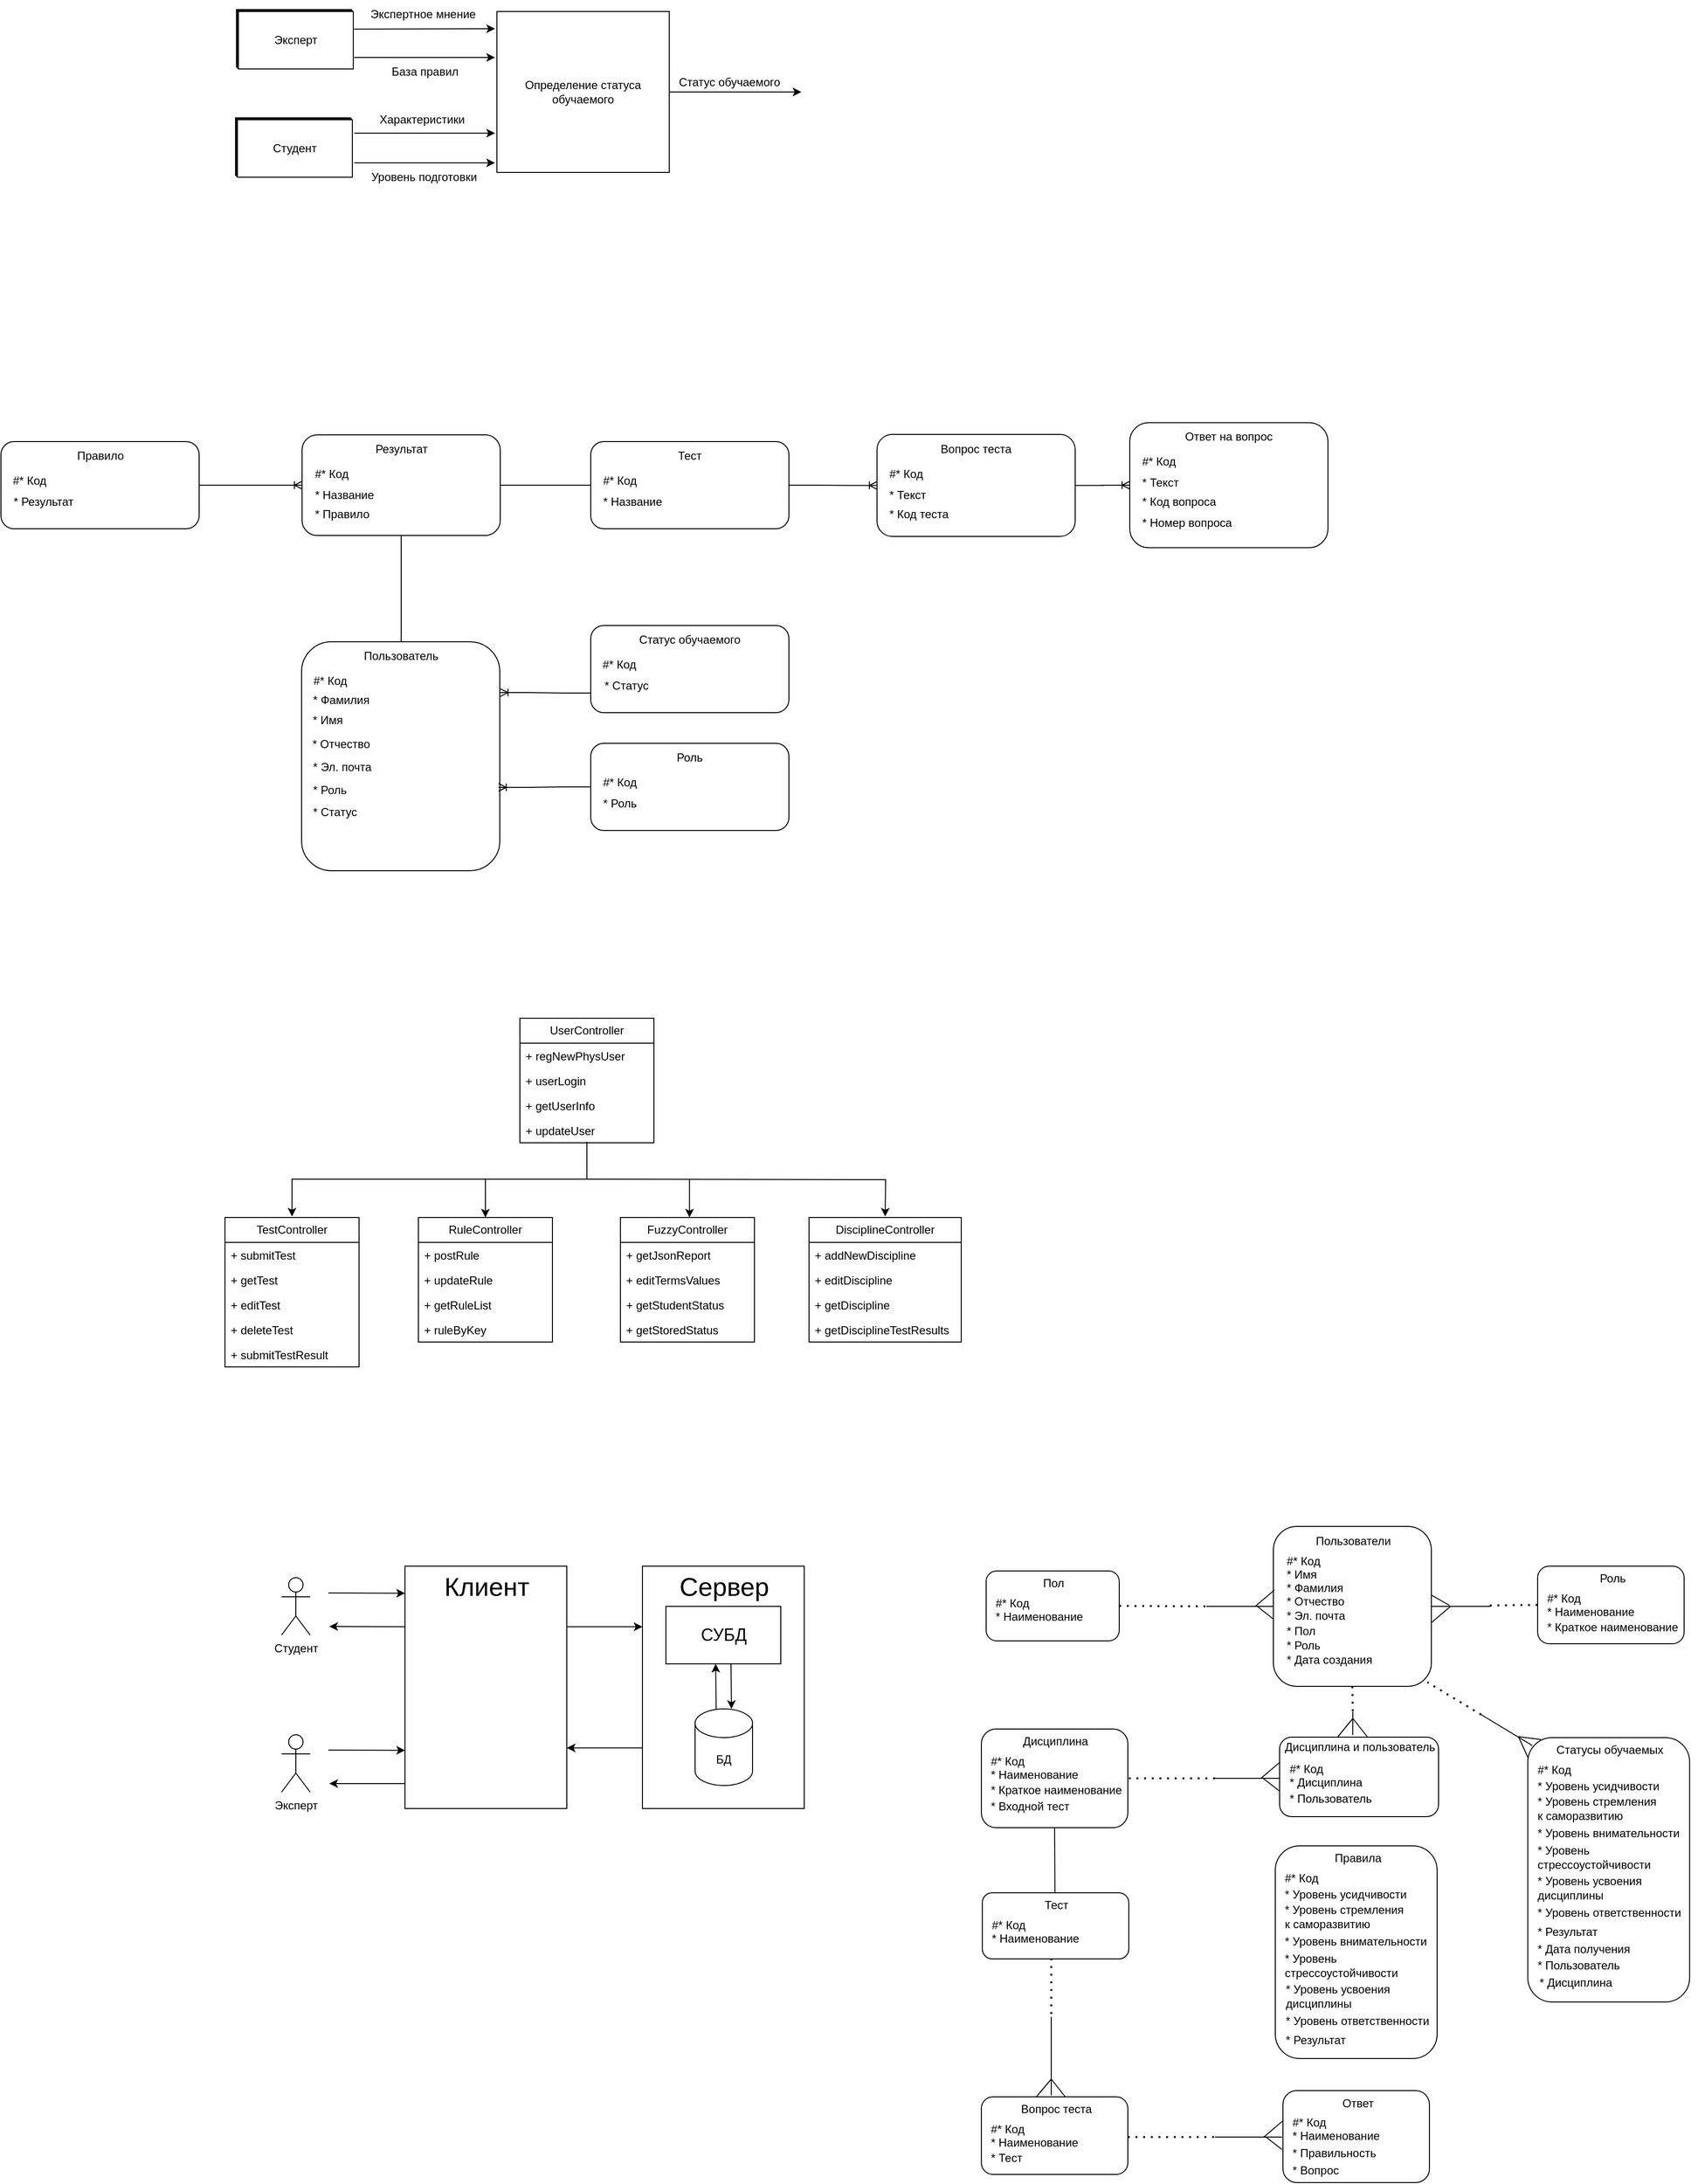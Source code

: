 <mxfile version="21.3.2" type="github">
  <diagram name="Page-1" id="r2jiotqS8Zv0sgoh7WJZ">
    <mxGraphModel dx="1830" dy="397" grid="0" gridSize="10" guides="1" tooltips="1" connect="1" arrows="1" fold="1" page="0" pageScale="1" pageWidth="827" pageHeight="1169" math="0" shadow="0">
      <root>
        <mxCell id="0" />
        <mxCell id="1" parent="0" />
        <mxCell id="Hc6-qmwHLXE1_6r6NP6y-1" value="" style="rounded=0;whiteSpace=wrap;html=1;" parent="1" vertex="1">
          <mxGeometry x="180" y="410" width="120" height="60" as="geometry" />
        </mxCell>
        <mxCell id="Hc6-qmwHLXE1_6r6NP6y-2" value="" style="rounded=0;whiteSpace=wrap;html=1;" parent="1" vertex="1">
          <mxGeometry x="181" y="411" width="120" height="60" as="geometry" />
        </mxCell>
        <mxCell id="Hc6-qmwHLXE1_6r6NP6y-3" value="Эксперт" style="rounded=0;whiteSpace=wrap;html=1;" parent="1" vertex="1">
          <mxGeometry x="182" y="412" width="120" height="60" as="geometry" />
        </mxCell>
        <mxCell id="Hc6-qmwHLXE1_6r6NP6y-4" value="" style="rounded=0;whiteSpace=wrap;html=1;" parent="1" vertex="1">
          <mxGeometry x="179" y="523" width="120" height="60" as="geometry" />
        </mxCell>
        <mxCell id="Hc6-qmwHLXE1_6r6NP6y-5" value="" style="rounded=0;whiteSpace=wrap;html=1;" parent="1" vertex="1">
          <mxGeometry x="180" y="524" width="120" height="60" as="geometry" />
        </mxCell>
        <mxCell id="Hc6-qmwHLXE1_6r6NP6y-6" value="Студент" style="rounded=0;whiteSpace=wrap;html=1;" parent="1" vertex="1">
          <mxGeometry x="181" y="525" width="120" height="60" as="geometry" />
        </mxCell>
        <mxCell id="Hc6-qmwHLXE1_6r6NP6y-7" value="Определение статуса обучаемого" style="rounded=0;whiteSpace=wrap;html=1;" parent="1" vertex="1">
          <mxGeometry x="452" y="412" width="180" height="168" as="geometry" />
        </mxCell>
        <mxCell id="Hc6-qmwHLXE1_6r6NP6y-8" value="" style="endArrow=classic;html=1;rounded=0;exitX=1.007;exitY=0.307;exitDx=0;exitDy=0;exitPerimeter=0;" parent="1" source="Hc6-qmwHLXE1_6r6NP6y-3" edge="1">
          <mxGeometry width="50" height="50" relative="1" as="geometry">
            <mxPoint x="340" y="520" as="sourcePoint" />
            <mxPoint x="450" y="430" as="targetPoint" />
          </mxGeometry>
        </mxCell>
        <mxCell id="Hc6-qmwHLXE1_6r6NP6y-9" value="Экспертное мнение" style="text;html=1;strokeColor=none;fillColor=none;align=center;verticalAlign=middle;whiteSpace=wrap;rounded=0;" parent="1" vertex="1">
          <mxGeometry x="300" y="400" width="150" height="30" as="geometry" />
        </mxCell>
        <mxCell id="Hc6-qmwHLXE1_6r6NP6y-10" value="" style="endArrow=classic;html=1;rounded=0;exitX=1.007;exitY=0.307;exitDx=0;exitDy=0;exitPerimeter=0;" parent="1" edge="1">
          <mxGeometry width="50" height="50" relative="1" as="geometry">
            <mxPoint x="303" y="460" as="sourcePoint" />
            <mxPoint x="450" y="460" as="targetPoint" />
          </mxGeometry>
        </mxCell>
        <mxCell id="Hc6-qmwHLXE1_6r6NP6y-11" value="База правил" style="text;html=1;strokeColor=none;fillColor=none;align=center;verticalAlign=middle;whiteSpace=wrap;rounded=0;" parent="1" vertex="1">
          <mxGeometry x="302" y="460" width="150" height="30" as="geometry" />
        </mxCell>
        <mxCell id="Hc6-qmwHLXE1_6r6NP6y-12" value="" style="endArrow=classic;html=1;rounded=0;exitX=1.007;exitY=0.307;exitDx=0;exitDy=0;exitPerimeter=0;" parent="1" edge="1">
          <mxGeometry width="50" height="50" relative="1" as="geometry">
            <mxPoint x="303" y="539" as="sourcePoint" />
            <mxPoint x="450" y="539" as="targetPoint" />
          </mxGeometry>
        </mxCell>
        <mxCell id="Hc6-qmwHLXE1_6r6NP6y-13" value="" style="endArrow=classic;html=1;rounded=0;exitX=1.007;exitY=0.307;exitDx=0;exitDy=0;exitPerimeter=0;" parent="1" edge="1">
          <mxGeometry width="50" height="50" relative="1" as="geometry">
            <mxPoint x="303" y="570" as="sourcePoint" />
            <mxPoint x="450" y="570" as="targetPoint" />
          </mxGeometry>
        </mxCell>
        <mxCell id="Hc6-qmwHLXE1_6r6NP6y-14" value="Характеристики" style="text;html=1;strokeColor=none;fillColor=none;align=center;verticalAlign=middle;whiteSpace=wrap;rounded=0;" parent="1" vertex="1">
          <mxGeometry x="299" y="510" width="150" height="30" as="geometry" />
        </mxCell>
        <mxCell id="Hc6-qmwHLXE1_6r6NP6y-16" value="Уровень подготовки" style="text;html=1;strokeColor=none;fillColor=none;align=center;verticalAlign=middle;whiteSpace=wrap;rounded=0;" parent="1" vertex="1">
          <mxGeometry x="301" y="570" width="150" height="30" as="geometry" />
        </mxCell>
        <mxCell id="Hc6-qmwHLXE1_6r6NP6y-17" value="" style="endArrow=classic;html=1;rounded=0;exitX=1;exitY=0.5;exitDx=0;exitDy=0;" parent="1" source="Hc6-qmwHLXE1_6r6NP6y-7" edge="1">
          <mxGeometry width="50" height="50" relative="1" as="geometry">
            <mxPoint x="590" y="510" as="sourcePoint" />
            <mxPoint x="770" y="496" as="targetPoint" />
          </mxGeometry>
        </mxCell>
        <mxCell id="Hc6-qmwHLXE1_6r6NP6y-18" value="Статус обучаемого" style="text;html=1;strokeColor=none;fillColor=none;align=center;verticalAlign=middle;whiteSpace=wrap;rounded=0;" parent="1" vertex="1">
          <mxGeometry x="620" y="471" width="150" height="30" as="geometry" />
        </mxCell>
        <mxCell id="RWuT2nsoBCj1wl-4rB-y-1" value="" style="rounded=1;whiteSpace=wrap;html=1;" parent="1" vertex="1">
          <mxGeometry x="-66" y="861" width="207" height="91" as="geometry" />
        </mxCell>
        <mxCell id="RWuT2nsoBCj1wl-4rB-y-2" value="Правило" style="text;html=1;strokeColor=none;fillColor=none;align=center;verticalAlign=middle;whiteSpace=wrap;rounded=0;" parent="1" vertex="1">
          <mxGeometry x="7.5" y="861" width="60" height="30" as="geometry" />
        </mxCell>
        <mxCell id="RWuT2nsoBCj1wl-4rB-y-3" value="#* Код" style="text;html=1;strokeColor=none;fillColor=none;align=center;verticalAlign=middle;whiteSpace=wrap;rounded=0;" parent="1" vertex="1">
          <mxGeometry x="-66" y="887" width="60" height="30" as="geometry" />
        </mxCell>
        <mxCell id="RWuT2nsoBCj1wl-4rB-y-4" value="* Результат" style="text;html=1;strokeColor=none;fillColor=none;align=center;verticalAlign=middle;whiteSpace=wrap;rounded=0;" parent="1" vertex="1">
          <mxGeometry x="-59" y="909" width="75" height="30" as="geometry" />
        </mxCell>
        <mxCell id="RWuT2nsoBCj1wl-4rB-y-8" value="" style="rounded=1;whiteSpace=wrap;html=1;" parent="1" vertex="1">
          <mxGeometry x="550" y="1053" width="207" height="91" as="geometry" />
        </mxCell>
        <mxCell id="RWuT2nsoBCj1wl-4rB-y-9" value="Статус обучаемого" style="text;html=1;strokeColor=none;fillColor=none;align=center;verticalAlign=middle;whiteSpace=wrap;rounded=0;" parent="1" vertex="1">
          <mxGeometry x="592.25" y="1053" width="122.5" height="30" as="geometry" />
        </mxCell>
        <mxCell id="RWuT2nsoBCj1wl-4rB-y-10" value="#* Код" style="text;html=1;strokeColor=none;fillColor=none;align=center;verticalAlign=middle;whiteSpace=wrap;rounded=0;" parent="1" vertex="1">
          <mxGeometry x="550" y="1079" width="60" height="30" as="geometry" />
        </mxCell>
        <mxCell id="RWuT2nsoBCj1wl-4rB-y-11" value="* Статус" style="text;html=1;strokeColor=none;fillColor=none;align=center;verticalAlign=middle;whiteSpace=wrap;rounded=0;" parent="1" vertex="1">
          <mxGeometry x="550" y="1101" width="75" height="30" as="geometry" />
        </mxCell>
        <mxCell id="RWuT2nsoBCj1wl-4rB-y-12" value="" style="rounded=1;whiteSpace=wrap;html=1;" parent="1" vertex="1">
          <mxGeometry x="248" y="1070" width="207" height="239" as="geometry" />
        </mxCell>
        <mxCell id="RWuT2nsoBCj1wl-4rB-y-13" value="Пользователь" style="text;html=1;strokeColor=none;fillColor=none;align=center;verticalAlign=middle;whiteSpace=wrap;rounded=0;" parent="1" vertex="1">
          <mxGeometry x="322" y="1070" width="60" height="30" as="geometry" />
        </mxCell>
        <mxCell id="RWuT2nsoBCj1wl-4rB-y-14" value="#* Код" style="text;html=1;strokeColor=none;fillColor=none;align=center;verticalAlign=middle;whiteSpace=wrap;rounded=0;" parent="1" vertex="1">
          <mxGeometry x="248" y="1096" width="60" height="30" as="geometry" />
        </mxCell>
        <mxCell id="RWuT2nsoBCj1wl-4rB-y-15" value="* Фамилия" style="text;html=1;strokeColor=none;fillColor=none;align=center;verticalAlign=middle;whiteSpace=wrap;rounded=0;" parent="1" vertex="1">
          <mxGeometry x="252" y="1115.5" width="75" height="30" as="geometry" />
        </mxCell>
        <mxCell id="RWuT2nsoBCj1wl-4rB-y-16" value="* Эл. почта" style="text;html=1;strokeColor=none;fillColor=none;align=left;verticalAlign=middle;whiteSpace=wrap;rounded=0;" parent="1" vertex="1">
          <mxGeometry x="258" y="1186" width="75" height="30" as="geometry" />
        </mxCell>
        <mxCell id="RWuT2nsoBCj1wl-4rB-y-17" value="" style="rounded=1;whiteSpace=wrap;html=1;" parent="1" vertex="1">
          <mxGeometry x="550" y="1176" width="207" height="91" as="geometry" />
        </mxCell>
        <mxCell id="RWuT2nsoBCj1wl-4rB-y-18" value="Роль" style="text;html=1;strokeColor=none;fillColor=none;align=center;verticalAlign=middle;whiteSpace=wrap;rounded=0;" parent="1" vertex="1">
          <mxGeometry x="592.25" y="1176" width="122.5" height="30" as="geometry" />
        </mxCell>
        <mxCell id="RWuT2nsoBCj1wl-4rB-y-19" value="#* Код" style="text;html=1;strokeColor=none;fillColor=none;align=left;verticalAlign=middle;whiteSpace=wrap;rounded=0;" parent="1" vertex="1">
          <mxGeometry x="561" y="1202" width="60" height="30" as="geometry" />
        </mxCell>
        <mxCell id="RWuT2nsoBCj1wl-4rB-y-20" value="* Роль" style="text;html=1;strokeColor=none;fillColor=none;align=left;verticalAlign=middle;whiteSpace=wrap;rounded=0;" parent="1" vertex="1">
          <mxGeometry x="561" y="1224" width="75" height="30" as="geometry" />
        </mxCell>
        <mxCell id="RWuT2nsoBCj1wl-4rB-y-21" value="* Роль" style="text;html=1;strokeColor=none;fillColor=none;align=left;verticalAlign=middle;whiteSpace=wrap;rounded=0;" parent="1" vertex="1">
          <mxGeometry x="258" y="1210" width="75" height="30" as="geometry" />
        </mxCell>
        <mxCell id="RWuT2nsoBCj1wl-4rB-y-22" value="* Статус" style="text;html=1;strokeColor=none;fillColor=none;align=left;verticalAlign=middle;whiteSpace=wrap;rounded=0;" parent="1" vertex="1">
          <mxGeometry x="258" y="1233" width="75" height="30" as="geometry" />
        </mxCell>
        <mxCell id="RWuT2nsoBCj1wl-4rB-y-24" value="" style="rounded=1;whiteSpace=wrap;html=1;" parent="1" vertex="1">
          <mxGeometry x="550" y="861" width="207" height="91" as="geometry" />
        </mxCell>
        <mxCell id="RWuT2nsoBCj1wl-4rB-y-25" value="Тест" style="text;html=1;strokeColor=none;fillColor=none;align=center;verticalAlign=middle;whiteSpace=wrap;rounded=0;" parent="1" vertex="1">
          <mxGeometry x="592.25" y="861" width="122.5" height="30" as="geometry" />
        </mxCell>
        <mxCell id="RWuT2nsoBCj1wl-4rB-y-26" value="#* Код" style="text;html=1;strokeColor=none;fillColor=none;align=left;verticalAlign=middle;whiteSpace=wrap;rounded=0;" parent="1" vertex="1">
          <mxGeometry x="561" y="887" width="60" height="30" as="geometry" />
        </mxCell>
        <mxCell id="RWuT2nsoBCj1wl-4rB-y-27" value="* Название" style="text;html=1;strokeColor=none;fillColor=none;align=left;verticalAlign=middle;whiteSpace=wrap;rounded=0;" parent="1" vertex="1">
          <mxGeometry x="561" y="909" width="75" height="30" as="geometry" />
        </mxCell>
        <mxCell id="RWuT2nsoBCj1wl-4rB-y-28" value="" style="rounded=1;whiteSpace=wrap;html=1;" parent="1" vertex="1">
          <mxGeometry x="248.5" y="854" width="207" height="105" as="geometry" />
        </mxCell>
        <mxCell id="RWuT2nsoBCj1wl-4rB-y-29" value="Результат" style="text;html=1;strokeColor=none;fillColor=none;align=center;verticalAlign=middle;whiteSpace=wrap;rounded=0;" parent="1" vertex="1">
          <mxGeometry x="290.75" y="854" width="122.5" height="30" as="geometry" />
        </mxCell>
        <mxCell id="RWuT2nsoBCj1wl-4rB-y-30" value="#* Код" style="text;html=1;strokeColor=none;fillColor=none;align=left;verticalAlign=middle;whiteSpace=wrap;rounded=0;" parent="1" vertex="1">
          <mxGeometry x="259.5" y="880" width="60" height="30" as="geometry" />
        </mxCell>
        <mxCell id="RWuT2nsoBCj1wl-4rB-y-31" value="* Название" style="text;html=1;strokeColor=none;fillColor=none;align=left;verticalAlign=middle;whiteSpace=wrap;rounded=0;" parent="1" vertex="1">
          <mxGeometry x="259.5" y="902" width="75" height="30" as="geometry" />
        </mxCell>
        <mxCell id="RWuT2nsoBCj1wl-4rB-y-32" value="* Правило" style="text;html=1;strokeColor=none;fillColor=none;align=left;verticalAlign=middle;whiteSpace=wrap;rounded=0;" parent="1" vertex="1">
          <mxGeometry x="259.5" y="922" width="75" height="30" as="geometry" />
        </mxCell>
        <mxCell id="RWuT2nsoBCj1wl-4rB-y-37" value="" style="rounded=1;whiteSpace=wrap;html=1;" parent="1" vertex="1">
          <mxGeometry x="849" y="853.5" width="207" height="106.5" as="geometry" />
        </mxCell>
        <mxCell id="RWuT2nsoBCj1wl-4rB-y-38" value="Вопрос теста" style="text;html=1;strokeColor=none;fillColor=none;align=center;verticalAlign=middle;whiteSpace=wrap;rounded=0;" parent="1" vertex="1">
          <mxGeometry x="891.25" y="853.5" width="122.5" height="30" as="geometry" />
        </mxCell>
        <mxCell id="RWuT2nsoBCj1wl-4rB-y-39" value="#* Код" style="text;html=1;strokeColor=none;fillColor=none;align=left;verticalAlign=middle;whiteSpace=wrap;rounded=0;" parent="1" vertex="1">
          <mxGeometry x="860" y="879.5" width="60" height="30" as="geometry" />
        </mxCell>
        <mxCell id="RWuT2nsoBCj1wl-4rB-y-40" value="* Текст" style="text;html=1;strokeColor=none;fillColor=none;align=left;verticalAlign=middle;whiteSpace=wrap;rounded=0;" parent="1" vertex="1">
          <mxGeometry x="860" y="901.5" width="75" height="30" as="geometry" />
        </mxCell>
        <mxCell id="RWuT2nsoBCj1wl-4rB-y-42" value="* Код теста" style="text;html=1;strokeColor=none;fillColor=none;align=left;verticalAlign=middle;whiteSpace=wrap;rounded=0;" parent="1" vertex="1">
          <mxGeometry x="860" y="921.5" width="127" height="30" as="geometry" />
        </mxCell>
        <mxCell id="RWuT2nsoBCj1wl-4rB-y-44" value="" style="rounded=1;whiteSpace=wrap;html=1;" parent="1" vertex="1">
          <mxGeometry x="1113" y="841.25" width="207" height="130.5" as="geometry" />
        </mxCell>
        <mxCell id="RWuT2nsoBCj1wl-4rB-y-45" value="Ответ на вопрос" style="text;html=1;strokeColor=none;fillColor=none;align=center;verticalAlign=middle;whiteSpace=wrap;rounded=0;" parent="1" vertex="1">
          <mxGeometry x="1155.25" y="841.25" width="122.5" height="30" as="geometry" />
        </mxCell>
        <mxCell id="RWuT2nsoBCj1wl-4rB-y-46" value="#* Код" style="text;html=1;strokeColor=none;fillColor=none;align=left;verticalAlign=middle;whiteSpace=wrap;rounded=0;" parent="1" vertex="1">
          <mxGeometry x="1124" y="867.25" width="60" height="30" as="geometry" />
        </mxCell>
        <mxCell id="RWuT2nsoBCj1wl-4rB-y-47" value="* Текст" style="text;html=1;strokeColor=none;fillColor=none;align=left;verticalAlign=middle;whiteSpace=wrap;rounded=0;" parent="1" vertex="1">
          <mxGeometry x="1124" y="889.25" width="75" height="30" as="geometry" />
        </mxCell>
        <mxCell id="RWuT2nsoBCj1wl-4rB-y-48" value="* Код вопроса" style="text;html=1;strokeColor=none;fillColor=none;align=left;verticalAlign=middle;whiteSpace=wrap;rounded=0;" parent="1" vertex="1">
          <mxGeometry x="1124" y="909.25" width="127" height="30" as="geometry" />
        </mxCell>
        <mxCell id="RWuT2nsoBCj1wl-4rB-y-49" value="* Номер вопроса" style="text;html=1;strokeColor=none;fillColor=none;align=left;verticalAlign=middle;whiteSpace=wrap;rounded=0;" parent="1" vertex="1">
          <mxGeometry x="1124" y="930.75" width="127" height="30" as="geometry" />
        </mxCell>
        <mxCell id="Kspr5tvsop0E_Swm152h-1" value="" style="edgeStyle=entityRelationEdgeStyle;fontSize=12;html=1;endArrow=ERoneToMany;rounded=0;entryX=0;entryY=0.5;entryDx=0;entryDy=0;exitX=1;exitY=0.5;exitDx=0;exitDy=0;" parent="1" source="RWuT2nsoBCj1wl-4rB-y-1" target="RWuT2nsoBCj1wl-4rB-y-28" edge="1">
          <mxGeometry width="100" height="100" relative="1" as="geometry">
            <mxPoint x="-220" y="1396" as="sourcePoint" />
            <mxPoint x="74" y="1126" as="targetPoint" />
          </mxGeometry>
        </mxCell>
        <mxCell id="Kspr5tvsop0E_Swm152h-2" value="" style="endArrow=none;html=1;rounded=0;exitX=0.5;exitY=1;exitDx=0;exitDy=0;entryX=0.5;entryY=0;entryDx=0;entryDy=0;" parent="1" source="RWuT2nsoBCj1wl-4rB-y-28" target="RWuT2nsoBCj1wl-4rB-y-13" edge="1">
          <mxGeometry relative="1" as="geometry">
            <mxPoint x="157" y="1135" as="sourcePoint" />
            <mxPoint x="317" y="1135" as="targetPoint" />
          </mxGeometry>
        </mxCell>
        <mxCell id="Kspr5tvsop0E_Swm152h-3" value="* Имя" style="text;html=1;strokeColor=none;fillColor=none;align=center;verticalAlign=middle;whiteSpace=wrap;rounded=0;" parent="1" vertex="1">
          <mxGeometry x="238" y="1137" width="75" height="30" as="geometry" />
        </mxCell>
        <mxCell id="Kspr5tvsop0E_Swm152h-4" value="* Отчество" style="text;html=1;strokeColor=none;fillColor=none;align=center;verticalAlign=middle;whiteSpace=wrap;rounded=0;" parent="1" vertex="1">
          <mxGeometry x="252" y="1162" width="75" height="30" as="geometry" />
        </mxCell>
        <mxCell id="Kspr5tvsop0E_Swm152h-5" value="" style="endArrow=none;html=1;rounded=0;exitX=0;exitY=0.5;exitDx=0;exitDy=0;entryX=1;entryY=0.5;entryDx=0;entryDy=0;" parent="1" source="RWuT2nsoBCj1wl-4rB-y-24" target="RWuT2nsoBCj1wl-4rB-y-28" edge="1">
          <mxGeometry relative="1" as="geometry">
            <mxPoint x="362" y="969" as="sourcePoint" />
            <mxPoint x="362" y="1080" as="targetPoint" />
          </mxGeometry>
        </mxCell>
        <mxCell id="Kspr5tvsop0E_Swm152h-6" value="" style="edgeStyle=entityRelationEdgeStyle;fontSize=12;html=1;endArrow=ERoneToMany;rounded=0;exitX=0;exitY=0.5;exitDx=0;exitDy=0;entryX=0.994;entryY=0.636;entryDx=0;entryDy=0;entryPerimeter=0;" parent="1" source="RWuT2nsoBCj1wl-4rB-y-17" target="RWuT2nsoBCj1wl-4rB-y-12" edge="1">
          <mxGeometry width="100" height="100" relative="1" as="geometry">
            <mxPoint x="445" y="1338" as="sourcePoint" />
            <mxPoint x="553" y="1338" as="targetPoint" />
          </mxGeometry>
        </mxCell>
        <mxCell id="Kspr5tvsop0E_Swm152h-7" value="" style="edgeStyle=entityRelationEdgeStyle;fontSize=12;html=1;endArrow=ERoneToMany;rounded=0;exitX=0;exitY=0.75;exitDx=0;exitDy=0;entryX=1.003;entryY=0.222;entryDx=0;entryDy=0;entryPerimeter=0;" parent="1" source="RWuT2nsoBCj1wl-4rB-y-11" target="RWuT2nsoBCj1wl-4rB-y-12" edge="1">
          <mxGeometry width="100" height="100" relative="1" as="geometry">
            <mxPoint x="625" y="1162" as="sourcePoint" />
            <mxPoint x="529" y="1162" as="targetPoint" />
          </mxGeometry>
        </mxCell>
        <mxCell id="Kspr5tvsop0E_Swm152h-8" value="" style="edgeStyle=entityRelationEdgeStyle;fontSize=12;html=1;endArrow=ERoneToMany;rounded=0;exitX=1;exitY=0.5;exitDx=0;exitDy=0;entryX=0;entryY=0.5;entryDx=0;entryDy=0;" parent="1" source="RWuT2nsoBCj1wl-4rB-y-24" target="RWuT2nsoBCj1wl-4rB-y-37" edge="1">
          <mxGeometry width="100" height="100" relative="1" as="geometry">
            <mxPoint x="560" y="1134" as="sourcePoint" />
            <mxPoint x="466" y="1133" as="targetPoint" />
          </mxGeometry>
        </mxCell>
        <mxCell id="Kspr5tvsop0E_Swm152h-9" value="" style="edgeStyle=entityRelationEdgeStyle;fontSize=12;html=1;endArrow=ERoneToMany;rounded=0;exitX=1;exitY=0.5;exitDx=0;exitDy=0;entryX=0;entryY=0.5;entryDx=0;entryDy=0;" parent="1" source="RWuT2nsoBCj1wl-4rB-y-37" target="RWuT2nsoBCj1wl-4rB-y-44" edge="1">
          <mxGeometry width="100" height="100" relative="1" as="geometry">
            <mxPoint x="1049" y="1084.21" as="sourcePoint" />
            <mxPoint x="1109" y="1083" as="targetPoint" />
          </mxGeometry>
        </mxCell>
        <mxCell id="7J0znBphMK5on-PZq-qu-32" value="" style="edgeStyle=orthogonalEdgeStyle;rounded=0;orthogonalLoop=1;jettySize=auto;html=1;entryX=0.5;entryY=0;entryDx=0;entryDy=0;" parent="1" edge="1">
          <mxGeometry relative="1" as="geometry">
            <mxPoint x="546" y="1592" as="sourcePoint" />
            <mxPoint x="238" y="1670" as="targetPoint" />
            <Array as="points">
              <mxPoint x="546" y="1631" />
              <mxPoint x="238" y="1631" />
            </Array>
          </mxGeometry>
        </mxCell>
        <mxCell id="7J0znBphMK5on-PZq-qu-33" value="" style="edgeStyle=orthogonalEdgeStyle;rounded=0;orthogonalLoop=1;jettySize=auto;html=1;entryX=0.5;entryY=0;entryDx=0;entryDy=0;" parent="1" edge="1">
          <mxGeometry relative="1" as="geometry">
            <mxPoint x="546" y="1631" as="sourcePoint" />
            <mxPoint x="857.5" y="1670" as="targetPoint" />
          </mxGeometry>
        </mxCell>
        <mxCell id="7J0znBphMK5on-PZq-qu-1" value="UserController" style="swimlane;fontStyle=0;childLayout=stackLayout;horizontal=1;startSize=26;fillColor=none;horizontalStack=0;resizeParent=1;resizeParentMax=0;resizeLast=0;collapsible=1;marginBottom=0;whiteSpace=wrap;html=1;" parent="1" vertex="1">
          <mxGeometry x="476" y="1463" width="140" height="130" as="geometry" />
        </mxCell>
        <mxCell id="7J0znBphMK5on-PZq-qu-2" value="+ regNewPhysUser" style="text;strokeColor=none;fillColor=none;align=left;verticalAlign=top;spacingLeft=4;spacingRight=4;overflow=hidden;rotatable=0;points=[[0,0.5],[1,0.5]];portConstraint=eastwest;whiteSpace=wrap;html=1;" parent="7J0znBphMK5on-PZq-qu-1" vertex="1">
          <mxGeometry y="26" width="140" height="26" as="geometry" />
        </mxCell>
        <mxCell id="7J0znBphMK5on-PZq-qu-3" value="+ userLogin" style="text;strokeColor=none;fillColor=none;align=left;verticalAlign=top;spacingLeft=4;spacingRight=4;overflow=hidden;rotatable=0;points=[[0,0.5],[1,0.5]];portConstraint=eastwest;whiteSpace=wrap;html=1;" parent="7J0znBphMK5on-PZq-qu-1" vertex="1">
          <mxGeometry y="52" width="140" height="26" as="geometry" />
        </mxCell>
        <mxCell id="7J0znBphMK5on-PZq-qu-4" value="+ getUserInfo" style="text;strokeColor=none;fillColor=none;align=left;verticalAlign=top;spacingLeft=4;spacingRight=4;overflow=hidden;rotatable=0;points=[[0,0.5],[1,0.5]];portConstraint=eastwest;whiteSpace=wrap;html=1;" parent="7J0znBphMK5on-PZq-qu-1" vertex="1">
          <mxGeometry y="78" width="140" height="26" as="geometry" />
        </mxCell>
        <mxCell id="7J0znBphMK5on-PZq-qu-9" value="+ updateUser" style="text;strokeColor=none;fillColor=none;align=left;verticalAlign=top;spacingLeft=4;spacingRight=4;overflow=hidden;rotatable=0;points=[[0,0.5],[1,0.5]];portConstraint=eastwest;whiteSpace=wrap;html=1;" parent="7J0znBphMK5on-PZq-qu-1" vertex="1">
          <mxGeometry y="104" width="140" height="26" as="geometry" />
        </mxCell>
        <mxCell id="7J0znBphMK5on-PZq-qu-10" value="TestController" style="swimlane;fontStyle=0;childLayout=stackLayout;horizontal=1;startSize=26;fillColor=none;horizontalStack=0;resizeParent=1;resizeParentMax=0;resizeLast=0;collapsible=1;marginBottom=0;whiteSpace=wrap;html=1;" parent="1" vertex="1">
          <mxGeometry x="168" y="1671" width="140" height="156" as="geometry" />
        </mxCell>
        <mxCell id="7J0znBphMK5on-PZq-qu-11" value="+ submitTest" style="text;strokeColor=none;fillColor=none;align=left;verticalAlign=top;spacingLeft=4;spacingRight=4;overflow=hidden;rotatable=0;points=[[0,0.5],[1,0.5]];portConstraint=eastwest;whiteSpace=wrap;html=1;" parent="7J0znBphMK5on-PZq-qu-10" vertex="1">
          <mxGeometry y="26" width="140" height="26" as="geometry" />
        </mxCell>
        <mxCell id="7J0znBphMK5on-PZq-qu-12" value="+ getTest" style="text;strokeColor=none;fillColor=none;align=left;verticalAlign=top;spacingLeft=4;spacingRight=4;overflow=hidden;rotatable=0;points=[[0,0.5],[1,0.5]];portConstraint=eastwest;whiteSpace=wrap;html=1;" parent="7J0znBphMK5on-PZq-qu-10" vertex="1">
          <mxGeometry y="52" width="140" height="26" as="geometry" />
        </mxCell>
        <mxCell id="7J0znBphMK5on-PZq-qu-13" value="+ editTest" style="text;strokeColor=none;fillColor=none;align=left;verticalAlign=top;spacingLeft=4;spacingRight=4;overflow=hidden;rotatable=0;points=[[0,0.5],[1,0.5]];portConstraint=eastwest;whiteSpace=wrap;html=1;" parent="7J0znBphMK5on-PZq-qu-10" vertex="1">
          <mxGeometry y="78" width="140" height="26" as="geometry" />
        </mxCell>
        <mxCell id="7J0znBphMK5on-PZq-qu-14" value="+ deleteTest" style="text;strokeColor=none;fillColor=none;align=left;verticalAlign=top;spacingLeft=4;spacingRight=4;overflow=hidden;rotatable=0;points=[[0,0.5],[1,0.5]];portConstraint=eastwest;whiteSpace=wrap;html=1;" parent="7J0znBphMK5on-PZq-qu-10" vertex="1">
          <mxGeometry y="104" width="140" height="26" as="geometry" />
        </mxCell>
        <mxCell id="7J0znBphMK5on-PZq-qu-15" value="+ submitTestResult" style="text;strokeColor=none;fillColor=none;align=left;verticalAlign=top;spacingLeft=4;spacingRight=4;overflow=hidden;rotatable=0;points=[[0,0.5],[1,0.5]];portConstraint=eastwest;whiteSpace=wrap;html=1;" parent="7J0znBphMK5on-PZq-qu-10" vertex="1">
          <mxGeometry y="130" width="140" height="26" as="geometry" />
        </mxCell>
        <mxCell id="7J0znBphMK5on-PZq-qu-16" value="RuleController" style="swimlane;fontStyle=0;childLayout=stackLayout;horizontal=1;startSize=26;fillColor=none;horizontalStack=0;resizeParent=1;resizeParentMax=0;resizeLast=0;collapsible=1;marginBottom=0;whiteSpace=wrap;html=1;" parent="1" vertex="1">
          <mxGeometry x="370" y="1671" width="140" height="130" as="geometry" />
        </mxCell>
        <mxCell id="7J0znBphMK5on-PZq-qu-17" value="+ postRule" style="text;strokeColor=none;fillColor=none;align=left;verticalAlign=top;spacingLeft=4;spacingRight=4;overflow=hidden;rotatable=0;points=[[0,0.5],[1,0.5]];portConstraint=eastwest;whiteSpace=wrap;html=1;" parent="7J0znBphMK5on-PZq-qu-16" vertex="1">
          <mxGeometry y="26" width="140" height="26" as="geometry" />
        </mxCell>
        <mxCell id="7J0znBphMK5on-PZq-qu-18" value="+ updateRule" style="text;strokeColor=none;fillColor=none;align=left;verticalAlign=top;spacingLeft=4;spacingRight=4;overflow=hidden;rotatable=0;points=[[0,0.5],[1,0.5]];portConstraint=eastwest;whiteSpace=wrap;html=1;" parent="7J0znBphMK5on-PZq-qu-16" vertex="1">
          <mxGeometry y="52" width="140" height="26" as="geometry" />
        </mxCell>
        <mxCell id="7J0znBphMK5on-PZq-qu-19" value="+ getRuleList" style="text;strokeColor=none;fillColor=none;align=left;verticalAlign=top;spacingLeft=4;spacingRight=4;overflow=hidden;rotatable=0;points=[[0,0.5],[1,0.5]];portConstraint=eastwest;whiteSpace=wrap;html=1;" parent="7J0znBphMK5on-PZq-qu-16" vertex="1">
          <mxGeometry y="78" width="140" height="26" as="geometry" />
        </mxCell>
        <mxCell id="7J0znBphMK5on-PZq-qu-20" value="+ ruleByKey" style="text;strokeColor=none;fillColor=none;align=left;verticalAlign=top;spacingLeft=4;spacingRight=4;overflow=hidden;rotatable=0;points=[[0,0.5],[1,0.5]];portConstraint=eastwest;whiteSpace=wrap;html=1;" parent="7J0znBphMK5on-PZq-qu-16" vertex="1">
          <mxGeometry y="104" width="140" height="26" as="geometry" />
        </mxCell>
        <mxCell id="7J0znBphMK5on-PZq-qu-21" value="FuzzyController" style="swimlane;fontStyle=0;childLayout=stackLayout;horizontal=1;startSize=26;fillColor=none;horizontalStack=0;resizeParent=1;resizeParentMax=0;resizeLast=0;collapsible=1;marginBottom=0;whiteSpace=wrap;html=1;" parent="1" vertex="1">
          <mxGeometry x="581" y="1671" width="140" height="130" as="geometry" />
        </mxCell>
        <mxCell id="7J0znBphMK5on-PZq-qu-22" value="+ getJsonReport" style="text;strokeColor=none;fillColor=none;align=left;verticalAlign=top;spacingLeft=4;spacingRight=4;overflow=hidden;rotatable=0;points=[[0,0.5],[1,0.5]];portConstraint=eastwest;whiteSpace=wrap;html=1;" parent="7J0znBphMK5on-PZq-qu-21" vertex="1">
          <mxGeometry y="26" width="140" height="26" as="geometry" />
        </mxCell>
        <mxCell id="7J0znBphMK5on-PZq-qu-23" value="+ editTermsValues" style="text;strokeColor=none;fillColor=none;align=left;verticalAlign=top;spacingLeft=4;spacingRight=4;overflow=hidden;rotatable=0;points=[[0,0.5],[1,0.5]];portConstraint=eastwest;whiteSpace=wrap;html=1;" parent="7J0znBphMK5on-PZq-qu-21" vertex="1">
          <mxGeometry y="52" width="140" height="26" as="geometry" />
        </mxCell>
        <mxCell id="7J0znBphMK5on-PZq-qu-24" value="+ getStudentStatus" style="text;strokeColor=none;fillColor=none;align=left;verticalAlign=top;spacingLeft=4;spacingRight=4;overflow=hidden;rotatable=0;points=[[0,0.5],[1,0.5]];portConstraint=eastwest;whiteSpace=wrap;html=1;" parent="7J0znBphMK5on-PZq-qu-21" vertex="1">
          <mxGeometry y="78" width="140" height="26" as="geometry" />
        </mxCell>
        <mxCell id="7J0znBphMK5on-PZq-qu-25" value="+ getStoredStatus" style="text;strokeColor=none;fillColor=none;align=left;verticalAlign=top;spacingLeft=4;spacingRight=4;overflow=hidden;rotatable=0;points=[[0,0.5],[1,0.5]];portConstraint=eastwest;whiteSpace=wrap;html=1;" parent="7J0znBphMK5on-PZq-qu-21" vertex="1">
          <mxGeometry y="104" width="140" height="26" as="geometry" />
        </mxCell>
        <mxCell id="7J0znBphMK5on-PZq-qu-26" value="DisciplineController" style="swimlane;fontStyle=0;childLayout=stackLayout;horizontal=1;startSize=26;fillColor=none;horizontalStack=0;resizeParent=1;resizeParentMax=0;resizeLast=0;collapsible=1;marginBottom=0;whiteSpace=wrap;html=1;" parent="1" vertex="1">
          <mxGeometry x="778" y="1671" width="159" height="130" as="geometry" />
        </mxCell>
        <mxCell id="7J0znBphMK5on-PZq-qu-27" value="+ addNewDiscipline" style="text;strokeColor=none;fillColor=none;align=left;verticalAlign=top;spacingLeft=4;spacingRight=4;overflow=hidden;rotatable=0;points=[[0,0.5],[1,0.5]];portConstraint=eastwest;whiteSpace=wrap;html=1;" parent="7J0znBphMK5on-PZq-qu-26" vertex="1">
          <mxGeometry y="26" width="159" height="26" as="geometry" />
        </mxCell>
        <mxCell id="7J0znBphMK5on-PZq-qu-28" value="+ editDiscipline" style="text;strokeColor=none;fillColor=none;align=left;verticalAlign=top;spacingLeft=4;spacingRight=4;overflow=hidden;rotatable=0;points=[[0,0.5],[1,0.5]];portConstraint=eastwest;whiteSpace=wrap;html=1;" parent="7J0znBphMK5on-PZq-qu-26" vertex="1">
          <mxGeometry y="52" width="159" height="26" as="geometry" />
        </mxCell>
        <mxCell id="7J0znBphMK5on-PZq-qu-29" value="+ getDiscipline" style="text;strokeColor=none;fillColor=none;align=left;verticalAlign=top;spacingLeft=4;spacingRight=4;overflow=hidden;rotatable=0;points=[[0,0.5],[1,0.5]];portConstraint=eastwest;whiteSpace=wrap;html=1;" parent="7J0znBphMK5on-PZq-qu-26" vertex="1">
          <mxGeometry y="78" width="159" height="26" as="geometry" />
        </mxCell>
        <mxCell id="7J0znBphMK5on-PZq-qu-30" value="+ getDisciplineTestResults" style="text;strokeColor=none;fillColor=none;align=left;verticalAlign=top;spacingLeft=4;spacingRight=4;overflow=hidden;rotatable=0;points=[[0,0.5],[1,0.5]];portConstraint=eastwest;whiteSpace=wrap;html=1;" parent="7J0znBphMK5on-PZq-qu-26" vertex="1">
          <mxGeometry y="104" width="159" height="26" as="geometry" />
        </mxCell>
        <mxCell id="7J0znBphMK5on-PZq-qu-34" value="" style="endArrow=classic;html=1;rounded=0;entryX=0.5;entryY=0;entryDx=0;entryDy=0;" parent="1" target="7J0znBphMK5on-PZq-qu-16" edge="1">
          <mxGeometry width="50" height="50" relative="1" as="geometry">
            <mxPoint x="440" y="1631" as="sourcePoint" />
            <mxPoint x="505" y="1847" as="targetPoint" />
          </mxGeometry>
        </mxCell>
        <mxCell id="7J0znBphMK5on-PZq-qu-35" value="" style="endArrow=classic;html=1;rounded=0;entryX=0.5;entryY=0;entryDx=0;entryDy=0;" parent="1" edge="1">
          <mxGeometry width="50" height="50" relative="1" as="geometry">
            <mxPoint x="653.16" y="1631" as="sourcePoint" />
            <mxPoint x="653.16" y="1671" as="targetPoint" />
          </mxGeometry>
        </mxCell>
        <mxCell id="7J0znBphMK5on-PZq-qu-37" value="" style="rounded=0;whiteSpace=wrap;html=1;" parent="1" vertex="1">
          <mxGeometry x="356" y="2035" width="169" height="253" as="geometry" />
        </mxCell>
        <mxCell id="7J0znBphMK5on-PZq-qu-38" value="&lt;font style=&quot;font-size: 27px;&quot;&gt;Клиент&lt;/font&gt;" style="text;html=1;align=center;verticalAlign=middle;resizable=0;points=[];autosize=1;strokeColor=none;fillColor=none;" parent="1" vertex="1">
          <mxGeometry x="387" y="2035" width="107" height="44" as="geometry" />
        </mxCell>
        <mxCell id="7J0znBphMK5on-PZq-qu-39" value="" style="rounded=0;whiteSpace=wrap;html=1;" parent="1" vertex="1">
          <mxGeometry x="604" y="2035" width="169" height="253" as="geometry" />
        </mxCell>
        <mxCell id="7J0znBphMK5on-PZq-qu-41" value="" style="endArrow=classic;html=1;rounded=0;exitX=1;exitY=0.25;exitDx=0;exitDy=0;entryX=0;entryY=0.25;entryDx=0;entryDy=0;" parent="1" source="7J0znBphMK5on-PZq-qu-37" target="7J0znBphMK5on-PZq-qu-39" edge="1">
          <mxGeometry width="50" height="50" relative="1" as="geometry">
            <mxPoint x="586" y="2402" as="sourcePoint" />
            <mxPoint x="636" y="2352" as="targetPoint" />
          </mxGeometry>
        </mxCell>
        <mxCell id="7J0znBphMK5on-PZq-qu-42" value="" style="endArrow=classic;html=1;rounded=0;entryX=1;entryY=0.75;entryDx=0;entryDy=0;exitX=0;exitY=0.75;exitDx=0;exitDy=0;" parent="1" source="7J0znBphMK5on-PZq-qu-39" target="7J0znBphMK5on-PZq-qu-37" edge="1">
          <mxGeometry width="50" height="50" relative="1" as="geometry">
            <mxPoint x="521" y="2432" as="sourcePoint" />
            <mxPoint x="571" y="2382" as="targetPoint" />
          </mxGeometry>
        </mxCell>
        <mxCell id="7J0znBphMK5on-PZq-qu-43" value="&lt;font style=&quot;font-size: 18px;&quot;&gt;СУБД&lt;/font&gt;" style="rounded=0;whiteSpace=wrap;html=1;" parent="1" vertex="1">
          <mxGeometry x="628.5" y="2077" width="120" height="60" as="geometry" />
        </mxCell>
        <mxCell id="7J0znBphMK5on-PZq-qu-44" value="БД" style="shape=cylinder3;whiteSpace=wrap;html=1;boundedLbl=1;backgroundOutline=1;size=15;" parent="1" vertex="1">
          <mxGeometry x="659" y="2184" width="60" height="80" as="geometry" />
        </mxCell>
        <mxCell id="7J0znBphMK5on-PZq-qu-45" value="" style="endArrow=classic;html=1;rounded=0;exitX=0.5;exitY=1;exitDx=0;exitDy=0;entryX=0.5;entryY=0;entryDx=0;entryDy=0;entryPerimeter=0;" parent="1" edge="1">
          <mxGeometry width="50" height="50" relative="1" as="geometry">
            <mxPoint x="696.5" y="2137" as="sourcePoint" />
            <mxPoint x="697" y="2184" as="targetPoint" />
          </mxGeometry>
        </mxCell>
        <mxCell id="7J0znBphMK5on-PZq-qu-46" value="" style="endArrow=classic;html=1;rounded=0;exitX=0.5;exitY=0;exitDx=0;exitDy=0;exitPerimeter=0;entryX=0.5;entryY=1;entryDx=0;entryDy=0;" parent="1" edge="1">
          <mxGeometry width="50" height="50" relative="1" as="geometry">
            <mxPoint x="681" y="2184" as="sourcePoint" />
            <mxPoint x="680.5" y="2137" as="targetPoint" />
          </mxGeometry>
        </mxCell>
        <mxCell id="7J0znBphMK5on-PZq-qu-47" value="&lt;font style=&quot;font-size: 27px;&quot;&gt;Сервер&lt;/font&gt;" style="text;html=1;align=center;verticalAlign=middle;resizable=0;points=[];autosize=1;strokeColor=none;fillColor=none;" parent="1" vertex="1">
          <mxGeometry x="633" y="2035" width="112" height="44" as="geometry" />
        </mxCell>
        <mxCell id="7J0znBphMK5on-PZq-qu-48" value="Студент" style="shape=umlActor;verticalLabelPosition=bottom;verticalAlign=top;html=1;outlineConnect=0;" parent="1" vertex="1">
          <mxGeometry x="227" y="2047" width="30" height="60" as="geometry" />
        </mxCell>
        <mxCell id="7J0znBphMK5on-PZq-qu-52" value="" style="endArrow=classic;html=1;rounded=0;entryX=0;entryY=0.25;entryDx=0;entryDy=0;" parent="1" edge="1">
          <mxGeometry width="50" height="50" relative="1" as="geometry">
            <mxPoint x="276" y="2063" as="sourcePoint" />
            <mxPoint x="356" y="2063.25" as="targetPoint" />
          </mxGeometry>
        </mxCell>
        <mxCell id="7J0znBphMK5on-PZq-qu-53" value="" style="endArrow=classic;html=1;rounded=0;exitX=0;exitY=0.25;exitDx=0;exitDy=0;" parent="1" source="7J0znBphMK5on-PZq-qu-37" edge="1">
          <mxGeometry width="50" height="50" relative="1" as="geometry">
            <mxPoint x="276" y="2103" as="sourcePoint" />
            <mxPoint x="277" y="2098" as="targetPoint" />
          </mxGeometry>
        </mxCell>
        <mxCell id="7J0znBphMK5on-PZq-qu-54" value="Эксперт" style="shape=umlActor;verticalLabelPosition=bottom;verticalAlign=top;html=1;outlineConnect=0;" parent="1" vertex="1">
          <mxGeometry x="227" y="2211" width="30" height="60" as="geometry" />
        </mxCell>
        <mxCell id="7J0znBphMK5on-PZq-qu-55" value="" style="endArrow=classic;html=1;rounded=0;entryX=0;entryY=0.25;entryDx=0;entryDy=0;" parent="1" edge="1">
          <mxGeometry width="50" height="50" relative="1" as="geometry">
            <mxPoint x="276" y="2227" as="sourcePoint" />
            <mxPoint x="356" y="2227.25" as="targetPoint" />
          </mxGeometry>
        </mxCell>
        <mxCell id="7J0znBphMK5on-PZq-qu-56" value="" style="endArrow=classic;html=1;rounded=0;exitX=0;exitY=0.25;exitDx=0;exitDy=0;" parent="1" edge="1">
          <mxGeometry width="50" height="50" relative="1" as="geometry">
            <mxPoint x="356" y="2262" as="sourcePoint" />
            <mxPoint x="277" y="2262" as="targetPoint" />
          </mxGeometry>
        </mxCell>
        <mxCell id="jQN78_vai4_XM9gLGjwM-1" value="" style="rounded=1;whiteSpace=wrap;html=1;" vertex="1" parent="1">
          <mxGeometry x="1263" y="1993.5" width="165" height="167" as="geometry" />
        </mxCell>
        <mxCell id="jQN78_vai4_XM9gLGjwM-2" value="Пользователи" style="text;html=1;align=center;verticalAlign=middle;resizable=0;points=[];autosize=1;strokeColor=none;fillColor=none;" vertex="1" parent="1">
          <mxGeometry x="1297.5" y="1995.5" width="96" height="26" as="geometry" />
        </mxCell>
        <mxCell id="jQN78_vai4_XM9gLGjwM-3" value="#* Код" style="text;html=1;align=left;verticalAlign=middle;resizable=0;points=[];autosize=1;strokeColor=none;fillColor=none;" vertex="1" parent="1">
          <mxGeometry x="1275" y="2016.5" width="53" height="26" as="geometry" />
        </mxCell>
        <mxCell id="jQN78_vai4_XM9gLGjwM-4" value="* Имя" style="text;html=1;align=left;verticalAlign=middle;resizable=0;points=[];autosize=1;strokeColor=none;fillColor=none;" vertex="1" parent="1">
          <mxGeometry x="1275" y="2030.5" width="49" height="26" as="geometry" />
        </mxCell>
        <mxCell id="jQN78_vai4_XM9gLGjwM-5" value="* Фамилия" style="text;html=1;align=left;verticalAlign=middle;resizable=0;points=[];autosize=1;strokeColor=none;fillColor=none;" vertex="1" parent="1">
          <mxGeometry x="1275" y="2044.5" width="77" height="26" as="geometry" />
        </mxCell>
        <mxCell id="jQN78_vai4_XM9gLGjwM-6" value="* Отчество" style="text;html=1;align=left;verticalAlign=middle;resizable=0;points=[];autosize=1;strokeColor=none;fillColor=none;" vertex="1" parent="1">
          <mxGeometry x="1275" y="2058.5" width="78" height="26" as="geometry" />
        </mxCell>
        <mxCell id="jQN78_vai4_XM9gLGjwM-7" value="* Эл. почта" style="text;html=1;align=left;verticalAlign=middle;resizable=0;points=[];autosize=1;strokeColor=none;fillColor=none;" vertex="1" parent="1">
          <mxGeometry x="1274.5" y="2073.5" width="79" height="26" as="geometry" />
        </mxCell>
        <mxCell id="jQN78_vai4_XM9gLGjwM-8" value="* Пол" style="text;html=1;align=left;verticalAlign=middle;resizable=0;points=[];autosize=1;strokeColor=none;fillColor=none;" vertex="1" parent="1">
          <mxGeometry x="1275" y="2089.5" width="48" height="26" as="geometry" />
        </mxCell>
        <mxCell id="jQN78_vai4_XM9gLGjwM-9" value="* Роль" style="text;html=1;align=left;verticalAlign=middle;resizable=0;points=[];autosize=1;strokeColor=none;fillColor=none;" vertex="1" parent="1">
          <mxGeometry x="1275" y="2104.5" width="53" height="26" as="geometry" />
        </mxCell>
        <mxCell id="jQN78_vai4_XM9gLGjwM-10" value="* Дата создания" style="text;html=1;align=left;verticalAlign=middle;resizable=0;points=[];autosize=1;strokeColor=none;fillColor=none;" vertex="1" parent="1">
          <mxGeometry x="1275" y="2119.5" width="107" height="26" as="geometry" />
        </mxCell>
        <mxCell id="jQN78_vai4_XM9gLGjwM-11" value="" style="rounded=1;whiteSpace=wrap;html=1;" vertex="1" parent="1">
          <mxGeometry x="963" y="2040" width="139" height="73" as="geometry" />
        </mxCell>
        <mxCell id="jQN78_vai4_XM9gLGjwM-12" value="Пол" style="text;html=1;align=center;verticalAlign=middle;resizable=0;points=[];autosize=1;strokeColor=none;fillColor=none;" vertex="1" parent="1">
          <mxGeometry x="1012.5" y="2040" width="40" height="26" as="geometry" />
        </mxCell>
        <mxCell id="jQN78_vai4_XM9gLGjwM-13" value="#* Код" style="text;html=1;align=left;verticalAlign=middle;resizable=0;points=[];autosize=1;strokeColor=none;fillColor=none;" vertex="1" parent="1">
          <mxGeometry x="971" y="2060.5" width="53" height="26" as="geometry" />
        </mxCell>
        <mxCell id="jQN78_vai4_XM9gLGjwM-14" value="* Наименование" style="text;html=1;align=left;verticalAlign=middle;resizable=0;points=[];autosize=1;strokeColor=none;fillColor=none;" vertex="1" parent="1">
          <mxGeometry x="971" y="2074.5" width="109" height="26" as="geometry" />
        </mxCell>
        <mxCell id="jQN78_vai4_XM9gLGjwM-15" value="" style="endArrow=none;html=1;rounded=0;entryX=0;entryY=0.5;entryDx=0;entryDy=0;" edge="1" parent="1" target="jQN78_vai4_XM9gLGjwM-1">
          <mxGeometry width="50" height="50" relative="1" as="geometry">
            <mxPoint x="1193" y="2077" as="sourcePoint" />
            <mxPoint x="1252" y="2057" as="targetPoint" />
          </mxGeometry>
        </mxCell>
        <mxCell id="jQN78_vai4_XM9gLGjwM-16" value="" style="endArrow=none;dashed=1;html=1;dashPattern=1 3;strokeWidth=2;rounded=0;exitX=1;exitY=0.5;exitDx=0;exitDy=0;" edge="1" parent="1" source="jQN78_vai4_XM9gLGjwM-11">
          <mxGeometry width="50" height="50" relative="1" as="geometry">
            <mxPoint x="1126" y="2145" as="sourcePoint" />
            <mxPoint x="1194" y="2077" as="targetPoint" />
          </mxGeometry>
        </mxCell>
        <mxCell id="jQN78_vai4_XM9gLGjwM-18" value="" style="endArrow=none;html=1;rounded=0;" edge="1" parent="1">
          <mxGeometry width="50" height="50" relative="1" as="geometry">
            <mxPoint x="1244" y="2077" as="sourcePoint" />
            <mxPoint x="1264" y="2060" as="targetPoint" />
          </mxGeometry>
        </mxCell>
        <mxCell id="jQN78_vai4_XM9gLGjwM-19" value="" style="endArrow=none;html=1;rounded=0;entryX=-0.003;entryY=0.577;entryDx=0;entryDy=0;entryPerimeter=0;" edge="1" parent="1" target="jQN78_vai4_XM9gLGjwM-1">
          <mxGeometry width="50" height="50" relative="1" as="geometry">
            <mxPoint x="1245" y="2076" as="sourcePoint" />
            <mxPoint x="1225" y="2139" as="targetPoint" />
          </mxGeometry>
        </mxCell>
        <mxCell id="jQN78_vai4_XM9gLGjwM-20" value="" style="rounded=1;whiteSpace=wrap;html=1;" vertex="1" parent="1">
          <mxGeometry x="958" y="2205" width="153" height="103" as="geometry" />
        </mxCell>
        <mxCell id="jQN78_vai4_XM9gLGjwM-21" value="Дисциплина" style="text;html=1;align=center;verticalAlign=middle;resizable=0;points=[];autosize=1;strokeColor=none;fillColor=none;" vertex="1" parent="1">
          <mxGeometry x="991.5" y="2205" width="86" height="26" as="geometry" />
        </mxCell>
        <mxCell id="jQN78_vai4_XM9gLGjwM-22" value="#* Код" style="text;html=1;align=left;verticalAlign=middle;resizable=0;points=[];autosize=1;strokeColor=none;fillColor=none;" vertex="1" parent="1">
          <mxGeometry x="966" y="2225.5" width="53" height="26" as="geometry" />
        </mxCell>
        <mxCell id="jQN78_vai4_XM9gLGjwM-23" value="* Наименование" style="text;html=1;align=left;verticalAlign=middle;resizable=0;points=[];autosize=1;strokeColor=none;fillColor=none;" vertex="1" parent="1">
          <mxGeometry x="966" y="2239.5" width="109" height="26" as="geometry" />
        </mxCell>
        <mxCell id="jQN78_vai4_XM9gLGjwM-24" value="* Краткое наименование" style="text;html=1;align=left;verticalAlign=middle;resizable=0;points=[];autosize=1;strokeColor=none;fillColor=none;" vertex="1" parent="1">
          <mxGeometry x="966" y="2256" width="155" height="26" as="geometry" />
        </mxCell>
        <mxCell id="jQN78_vai4_XM9gLGjwM-25" value="* Входной тест" style="text;html=1;align=left;verticalAlign=middle;resizable=0;points=[];autosize=1;strokeColor=none;fillColor=none;" vertex="1" parent="1">
          <mxGeometry x="966" y="2273" width="100" height="26" as="geometry" />
        </mxCell>
        <mxCell id="jQN78_vai4_XM9gLGjwM-27" value="" style="rounded=1;whiteSpace=wrap;html=1;" vertex="1" parent="1">
          <mxGeometry x="1269.5" y="2213.5" width="166" height="83" as="geometry" />
        </mxCell>
        <mxCell id="jQN78_vai4_XM9gLGjwM-28" value="Дисциплина и пользователь" style="text;html=1;align=center;verticalAlign=middle;resizable=0;points=[];autosize=1;strokeColor=none;fillColor=none;" vertex="1" parent="1">
          <mxGeometry x="1265" y="2211" width="175" height="26" as="geometry" />
        </mxCell>
        <mxCell id="jQN78_vai4_XM9gLGjwM-29" value="#* Код" style="text;html=1;align=left;verticalAlign=middle;resizable=0;points=[];autosize=1;strokeColor=none;fillColor=none;" vertex="1" parent="1">
          <mxGeometry x="1277.5" y="2234" width="53" height="26" as="geometry" />
        </mxCell>
        <mxCell id="jQN78_vai4_XM9gLGjwM-30" value="* Дисциплина" style="text;html=1;align=left;verticalAlign=middle;resizable=0;points=[];autosize=1;strokeColor=none;fillColor=none;" vertex="1" parent="1">
          <mxGeometry x="1277.5" y="2248" width="94" height="26" as="geometry" />
        </mxCell>
        <mxCell id="jQN78_vai4_XM9gLGjwM-31" value="* Пользователь" style="text;html=1;align=left;verticalAlign=middle;resizable=0;points=[];autosize=1;strokeColor=none;fillColor=none;" vertex="1" parent="1">
          <mxGeometry x="1277.5" y="2264.5" width="104" height="26" as="geometry" />
        </mxCell>
        <mxCell id="jQN78_vai4_XM9gLGjwM-34" value="" style="endArrow=none;html=1;rounded=0;exitX=0.462;exitY=0.013;exitDx=0;exitDy=0;exitPerimeter=0;" edge="1" parent="1" source="jQN78_vai4_XM9gLGjwM-28">
          <mxGeometry width="50" height="50" relative="1" as="geometry">
            <mxPoint x="1593" y="2166" as="sourcePoint" />
            <mxPoint x="1346" y="2187" as="targetPoint" />
          </mxGeometry>
        </mxCell>
        <mxCell id="jQN78_vai4_XM9gLGjwM-35" value="" style="endArrow=none;html=1;rounded=0;" edge="1" parent="1">
          <mxGeometry width="50" height="50" relative="1" as="geometry">
            <mxPoint x="1346" y="2194" as="sourcePoint" />
            <mxPoint x="1361" y="2213" as="targetPoint" />
          </mxGeometry>
        </mxCell>
        <mxCell id="jQN78_vai4_XM9gLGjwM-36" value="" style="endArrow=none;dashed=1;html=1;dashPattern=1 3;strokeWidth=2;rounded=0;exitX=0.5;exitY=1;exitDx=0;exitDy=0;" edge="1" parent="1" source="jQN78_vai4_XM9gLGjwM-1">
          <mxGeometry width="50" height="50" relative="1" as="geometry">
            <mxPoint x="1301.5" y="2219" as="sourcePoint" />
            <mxPoint x="1346" y="2191" as="targetPoint" />
          </mxGeometry>
        </mxCell>
        <mxCell id="jQN78_vai4_XM9gLGjwM-37" value="" style="endArrow=none;html=1;rounded=0;entryX=0.374;entryY=0.077;entryDx=0;entryDy=0;entryPerimeter=0;" edge="1" parent="1" target="jQN78_vai4_XM9gLGjwM-28">
          <mxGeometry width="50" height="50" relative="1" as="geometry">
            <mxPoint x="1346" y="2194" as="sourcePoint" />
            <mxPoint x="1361" y="2213" as="targetPoint" />
          </mxGeometry>
        </mxCell>
        <mxCell id="jQN78_vai4_XM9gLGjwM-41" value="" style="rounded=1;whiteSpace=wrap;html=1;" vertex="1" parent="1">
          <mxGeometry x="959" y="2376" width="153" height="69" as="geometry" />
        </mxCell>
        <mxCell id="jQN78_vai4_XM9gLGjwM-42" value="Тест" style="text;html=1;align=center;verticalAlign=middle;resizable=0;points=[];autosize=1;strokeColor=none;fillColor=none;" vertex="1" parent="1">
          <mxGeometry x="1014.5" y="2376" width="43" height="26" as="geometry" />
        </mxCell>
        <mxCell id="jQN78_vai4_XM9gLGjwM-43" value="#* Код" style="text;html=1;align=left;verticalAlign=middle;resizable=0;points=[];autosize=1;strokeColor=none;fillColor=none;" vertex="1" parent="1">
          <mxGeometry x="967" y="2396.5" width="53" height="26" as="geometry" />
        </mxCell>
        <mxCell id="jQN78_vai4_XM9gLGjwM-44" value="* Наименование" style="text;html=1;align=left;verticalAlign=middle;resizable=0;points=[];autosize=1;strokeColor=none;fillColor=none;" vertex="1" parent="1">
          <mxGeometry x="967" y="2410.5" width="109" height="26" as="geometry" />
        </mxCell>
        <mxCell id="jQN78_vai4_XM9gLGjwM-46" value="" style="endArrow=none;html=1;rounded=0;exitX=0.5;exitY=1;exitDx=0;exitDy=0;entryX=0.473;entryY=0.011;entryDx=0;entryDy=0;entryPerimeter=0;" edge="1" parent="1" source="jQN78_vai4_XM9gLGjwM-20" target="jQN78_vai4_XM9gLGjwM-42">
          <mxGeometry width="50" height="50" relative="1" as="geometry">
            <mxPoint x="1116" y="2313" as="sourcePoint" />
            <mxPoint x="1060" y="2349" as="targetPoint" />
          </mxGeometry>
        </mxCell>
        <mxCell id="jQN78_vai4_XM9gLGjwM-47" value="" style="rounded=1;whiteSpace=wrap;html=1;" vertex="1" parent="1">
          <mxGeometry x="958" y="2589" width="153" height="81" as="geometry" />
        </mxCell>
        <mxCell id="jQN78_vai4_XM9gLGjwM-48" value="Вопрос теста" style="text;html=1;align=center;verticalAlign=middle;resizable=0;points=[];autosize=1;strokeColor=none;fillColor=none;" vertex="1" parent="1">
          <mxGeometry x="989.5" y="2589" width="92" height="26" as="geometry" />
        </mxCell>
        <mxCell id="jQN78_vai4_XM9gLGjwM-49" value="#* Код" style="text;html=1;align=left;verticalAlign=middle;resizable=0;points=[];autosize=1;strokeColor=none;fillColor=none;" vertex="1" parent="1">
          <mxGeometry x="966" y="2609.5" width="53" height="26" as="geometry" />
        </mxCell>
        <mxCell id="jQN78_vai4_XM9gLGjwM-50" value="* Наименование" style="text;html=1;align=left;verticalAlign=middle;resizable=0;points=[];autosize=1;strokeColor=none;fillColor=none;" vertex="1" parent="1">
          <mxGeometry x="966" y="2623.5" width="109" height="26" as="geometry" />
        </mxCell>
        <mxCell id="jQN78_vai4_XM9gLGjwM-51" value="" style="endArrow=none;html=1;rounded=0;exitX=0.462;exitY=0.013;exitDx=0;exitDy=0;exitPerimeter=0;" edge="1" parent="1">
          <mxGeometry width="50" height="50" relative="1" as="geometry">
            <mxPoint x="1031" y="2587.5" as="sourcePoint" />
            <mxPoint x="1031" y="2505.5" as="targetPoint" />
          </mxGeometry>
        </mxCell>
        <mxCell id="jQN78_vai4_XM9gLGjwM-52" value="" style="endArrow=none;html=1;rounded=0;" edge="1" parent="1">
          <mxGeometry width="50" height="50" relative="1" as="geometry">
            <mxPoint x="1031" y="2570.5" as="sourcePoint" />
            <mxPoint x="1046" y="2589.5" as="targetPoint" />
          </mxGeometry>
        </mxCell>
        <mxCell id="jQN78_vai4_XM9gLGjwM-53" value="" style="endArrow=none;dashed=1;html=1;dashPattern=1 3;strokeWidth=2;rounded=0;exitX=0.5;exitY=1;exitDx=0;exitDy=0;" edge="1" parent="1">
          <mxGeometry width="50" height="50" relative="1" as="geometry">
            <mxPoint x="1031" y="2444.5" as="sourcePoint" />
            <mxPoint x="1031" y="2508.5" as="targetPoint" />
          </mxGeometry>
        </mxCell>
        <mxCell id="jQN78_vai4_XM9gLGjwM-54" value="" style="endArrow=none;html=1;rounded=0;entryX=0.374;entryY=0.077;entryDx=0;entryDy=0;entryPerimeter=0;" edge="1" parent="1">
          <mxGeometry width="50" height="50" relative="1" as="geometry">
            <mxPoint x="1031" y="2570.5" as="sourcePoint" />
            <mxPoint x="1015" y="2589.5" as="targetPoint" />
          </mxGeometry>
        </mxCell>
        <mxCell id="jQN78_vai4_XM9gLGjwM-55" value="" style="rounded=1;whiteSpace=wrap;html=1;" vertex="1" parent="1">
          <mxGeometry x="1273" y="2582.5" width="153" height="96" as="geometry" />
        </mxCell>
        <mxCell id="jQN78_vai4_XM9gLGjwM-56" value="Ответ" style="text;html=1;align=center;verticalAlign=middle;resizable=0;points=[];autosize=1;strokeColor=none;fillColor=none;" vertex="1" parent="1">
          <mxGeometry x="1325.5" y="2582.5" width="51" height="26" as="geometry" />
        </mxCell>
        <mxCell id="jQN78_vai4_XM9gLGjwM-57" value="#* Код" style="text;html=1;align=left;verticalAlign=middle;resizable=0;points=[];autosize=1;strokeColor=none;fillColor=none;" vertex="1" parent="1">
          <mxGeometry x="1281" y="2603" width="53" height="26" as="geometry" />
        </mxCell>
        <mxCell id="jQN78_vai4_XM9gLGjwM-58" value="* Наименование" style="text;html=1;align=left;verticalAlign=middle;resizable=0;points=[];autosize=1;strokeColor=none;fillColor=none;" vertex="1" parent="1">
          <mxGeometry x="1281" y="2617" width="109" height="26" as="geometry" />
        </mxCell>
        <mxCell id="jQN78_vai4_XM9gLGjwM-59" value="* Тест" style="text;html=1;align=left;verticalAlign=middle;resizable=0;points=[];autosize=1;strokeColor=none;fillColor=none;" vertex="1" parent="1">
          <mxGeometry x="966" y="2640" width="51" height="26" as="geometry" />
        </mxCell>
        <mxCell id="jQN78_vai4_XM9gLGjwM-60" value="* Правильность" style="text;html=1;align=left;verticalAlign=middle;resizable=0;points=[];autosize=1;strokeColor=none;fillColor=none;" vertex="1" parent="1">
          <mxGeometry x="1281" y="2634.5" width="105" height="26" as="geometry" />
        </mxCell>
        <mxCell id="jQN78_vai4_XM9gLGjwM-61" value="* Вопрос" style="text;html=1;align=left;verticalAlign=middle;resizable=0;points=[];autosize=1;strokeColor=none;fillColor=none;" vertex="1" parent="1">
          <mxGeometry x="1281" y="2652.5" width="67" height="26" as="geometry" />
        </mxCell>
        <mxCell id="jQN78_vai4_XM9gLGjwM-62" value="" style="endArrow=none;html=1;rounded=0;entryX=0;entryY=0.5;entryDx=0;entryDy=0;" edge="1" parent="1">
          <mxGeometry width="50" height="50" relative="1" as="geometry">
            <mxPoint x="1202" y="2631" as="sourcePoint" />
            <mxPoint x="1272" y="2631" as="targetPoint" />
          </mxGeometry>
        </mxCell>
        <mxCell id="jQN78_vai4_XM9gLGjwM-63" value="" style="endArrow=none;dashed=1;html=1;dashPattern=1 3;strokeWidth=2;rounded=0;exitX=1;exitY=0.5;exitDx=0;exitDy=0;" edge="1" parent="1">
          <mxGeometry width="50" height="50" relative="1" as="geometry">
            <mxPoint x="1111" y="2631" as="sourcePoint" />
            <mxPoint x="1203" y="2631" as="targetPoint" />
          </mxGeometry>
        </mxCell>
        <mxCell id="jQN78_vai4_XM9gLGjwM-64" value="" style="endArrow=none;html=1;rounded=0;" edge="1" parent="1">
          <mxGeometry width="50" height="50" relative="1" as="geometry">
            <mxPoint x="1253" y="2631" as="sourcePoint" />
            <mxPoint x="1273" y="2614" as="targetPoint" />
          </mxGeometry>
        </mxCell>
        <mxCell id="jQN78_vai4_XM9gLGjwM-65" value="" style="endArrow=none;html=1;rounded=0;entryX=-0.003;entryY=0.577;entryDx=0;entryDy=0;entryPerimeter=0;" edge="1" parent="1">
          <mxGeometry width="50" height="50" relative="1" as="geometry">
            <mxPoint x="1254" y="2630" as="sourcePoint" />
            <mxPoint x="1272" y="2644" as="targetPoint" />
          </mxGeometry>
        </mxCell>
        <mxCell id="jQN78_vai4_XM9gLGjwM-66" value="" style="rounded=1;whiteSpace=wrap;html=1;" vertex="1" parent="1">
          <mxGeometry x="1539" y="2035" width="153" height="81" as="geometry" />
        </mxCell>
        <mxCell id="jQN78_vai4_XM9gLGjwM-67" value="Роль" style="text;html=1;align=center;verticalAlign=middle;resizable=0;points=[];autosize=1;strokeColor=none;fillColor=none;" vertex="1" parent="1">
          <mxGeometry x="1594.5" y="2035" width="45" height="26" as="geometry" />
        </mxCell>
        <mxCell id="jQN78_vai4_XM9gLGjwM-68" value="#* Код" style="text;html=1;align=left;verticalAlign=middle;resizable=0;points=[];autosize=1;strokeColor=none;fillColor=none;" vertex="1" parent="1">
          <mxGeometry x="1547" y="2055.5" width="53" height="26" as="geometry" />
        </mxCell>
        <mxCell id="jQN78_vai4_XM9gLGjwM-69" value="* Наименование" style="text;html=1;align=left;verticalAlign=middle;resizable=0;points=[];autosize=1;strokeColor=none;fillColor=none;" vertex="1" parent="1">
          <mxGeometry x="1547" y="2069.5" width="109" height="26" as="geometry" />
        </mxCell>
        <mxCell id="jQN78_vai4_XM9gLGjwM-70" value="* Краткое наименование" style="text;html=1;align=left;verticalAlign=middle;resizable=0;points=[];autosize=1;strokeColor=none;fillColor=none;" vertex="1" parent="1">
          <mxGeometry x="1547" y="2086" width="155" height="26" as="geometry" />
        </mxCell>
        <mxCell id="jQN78_vai4_XM9gLGjwM-71" value="" style="endArrow=none;html=1;rounded=0;entryX=1;entryY=0.5;entryDx=0;entryDy=0;" edge="1" parent="1" target="jQN78_vai4_XM9gLGjwM-1">
          <mxGeometry width="50" height="50" relative="1" as="geometry">
            <mxPoint x="1490" y="2077" as="sourcePoint" />
            <mxPoint x="1615.5" y="2223.66" as="targetPoint" />
          </mxGeometry>
        </mxCell>
        <mxCell id="jQN78_vai4_XM9gLGjwM-72" value="" style="endArrow=none;dashed=1;html=1;dashPattern=1 3;strokeWidth=2;rounded=0;exitX=0;exitY=0.5;exitDx=0;exitDy=0;" edge="1" parent="1" source="jQN78_vai4_XM9gLGjwM-66">
          <mxGeometry width="50" height="50" relative="1" as="geometry">
            <mxPoint x="1454.5" y="2223.66" as="sourcePoint" />
            <mxPoint x="1489" y="2076" as="targetPoint" />
          </mxGeometry>
        </mxCell>
        <mxCell id="jQN78_vai4_XM9gLGjwM-73" value="" style="endArrow=none;html=1;rounded=0;" edge="1" parent="1">
          <mxGeometry width="50" height="50" relative="1" as="geometry">
            <mxPoint x="1428" y="2094" as="sourcePoint" />
            <mxPoint x="1448" y="2077" as="targetPoint" />
          </mxGeometry>
        </mxCell>
        <mxCell id="jQN78_vai4_XM9gLGjwM-74" value="" style="endArrow=none;html=1;rounded=0;entryX=1;entryY=0.429;entryDx=0;entryDy=0;entryPerimeter=0;" edge="1" parent="1" target="jQN78_vai4_XM9gLGjwM-1">
          <mxGeometry width="50" height="50" relative="1" as="geometry">
            <mxPoint x="1447" y="2076" as="sourcePoint" />
            <mxPoint x="1273" y="2100" as="targetPoint" />
          </mxGeometry>
        </mxCell>
        <mxCell id="jQN78_vai4_XM9gLGjwM-75" value="" style="rounded=1;whiteSpace=wrap;html=1;" vertex="1" parent="1">
          <mxGeometry x="1528.75" y="2214" width="169" height="276" as="geometry" />
        </mxCell>
        <mxCell id="jQN78_vai4_XM9gLGjwM-76" value="Статусы обучаемых" style="text;html=1;align=center;verticalAlign=middle;resizable=0;points=[];autosize=1;strokeColor=none;fillColor=none;" vertex="1" parent="1">
          <mxGeometry x="1549.25" y="2214" width="130" height="26" as="geometry" />
        </mxCell>
        <mxCell id="jQN78_vai4_XM9gLGjwM-77" value="#* Код" style="text;html=1;align=left;verticalAlign=middle;resizable=0;points=[];autosize=1;strokeColor=none;fillColor=none;" vertex="1" parent="1">
          <mxGeometry x="1536.75" y="2234.5" width="53" height="26" as="geometry" />
        </mxCell>
        <mxCell id="jQN78_vai4_XM9gLGjwM-78" value="*&amp;nbsp;Уровень усидчивости" style="text;html=1;align=left;verticalAlign=middle;resizable=0;points=[];autosize=1;strokeColor=none;fillColor=none;" vertex="1" parent="1">
          <mxGeometry x="1536.75" y="2252" width="145" height="26" as="geometry" />
        </mxCell>
        <mxCell id="jQN78_vai4_XM9gLGjwM-79" value="*&amp;nbsp;Уровень стремления &lt;br&gt;к саморазвитию" style="text;html=1;align=left;verticalAlign=middle;resizable=0;points=[];autosize=1;strokeColor=none;fillColor=none;" vertex="1" parent="1">
          <mxGeometry x="1536.75" y="2267" width="142" height="41" as="geometry" />
        </mxCell>
        <mxCell id="jQN78_vai4_XM9gLGjwM-80" value="*&amp;nbsp;Уровень внимательности" style="text;html=1;align=left;verticalAlign=middle;resizable=0;points=[];autosize=1;strokeColor=none;fillColor=none;" vertex="1" parent="1">
          <mxGeometry x="1536.75" y="2300.5" width="166" height="26" as="geometry" />
        </mxCell>
        <mxCell id="jQN78_vai4_XM9gLGjwM-81" value="*&amp;nbsp;Уровень &lt;br&gt;стрессоустойчивости" style="text;html=1;align=left;verticalAlign=middle;resizable=0;points=[];autosize=1;strokeColor=none;fillColor=none;" vertex="1" parent="1">
          <mxGeometry x="1536.75" y="2318" width="136" height="41" as="geometry" />
        </mxCell>
        <mxCell id="jQN78_vai4_XM9gLGjwM-82" value="*&amp;nbsp;Уровень усвоения &lt;br&gt;дисциплины" style="text;html=1;align=left;verticalAlign=middle;resizable=0;points=[];autosize=1;strokeColor=none;fillColor=none;" vertex="1" parent="1">
          <mxGeometry x="1537.25" y="2350" width="127" height="41" as="geometry" />
        </mxCell>
        <mxCell id="jQN78_vai4_XM9gLGjwM-83" value="*&amp;nbsp;Уровень ответственности" style="text;html=1;align=left;verticalAlign=middle;resizable=0;points=[];autosize=1;strokeColor=none;fillColor=none;" vertex="1" parent="1">
          <mxGeometry x="1537.25" y="2383.5" width="168" height="26" as="geometry" />
        </mxCell>
        <mxCell id="jQN78_vai4_XM9gLGjwM-84" value="*&amp;nbsp;Результат" style="text;html=1;align=left;verticalAlign=middle;resizable=0;points=[];autosize=1;strokeColor=none;fillColor=none;" vertex="1" parent="1">
          <mxGeometry x="1537.25" y="2403.5" width="81" height="26" as="geometry" />
        </mxCell>
        <mxCell id="jQN78_vai4_XM9gLGjwM-85" value="* Дата получения" style="text;html=1;align=left;verticalAlign=middle;resizable=0;points=[];autosize=1;strokeColor=none;fillColor=none;" vertex="1" parent="1">
          <mxGeometry x="1537.25" y="2422" width="115" height="26" as="geometry" />
        </mxCell>
        <mxCell id="jQN78_vai4_XM9gLGjwM-86" value="* Пользователь" style="text;html=1;align=left;verticalAlign=middle;resizable=0;points=[];autosize=1;strokeColor=none;fillColor=none;" vertex="1" parent="1">
          <mxGeometry x="1537.25" y="2439" width="104" height="26" as="geometry" />
        </mxCell>
        <mxCell id="jQN78_vai4_XM9gLGjwM-87" value="* Дисциплина" style="text;html=1;align=left;verticalAlign=middle;resizable=0;points=[];autosize=1;strokeColor=none;fillColor=none;" vertex="1" parent="1">
          <mxGeometry x="1539.25" y="2457" width="94" height="26" as="geometry" />
        </mxCell>
        <mxCell id="jQN78_vai4_XM9gLGjwM-88" value="" style="endArrow=none;html=1;rounded=0;entryX=0.028;entryY=0.03;entryDx=0;entryDy=0;entryPerimeter=0;" edge="1" parent="1" target="jQN78_vai4_XM9gLGjwM-75">
          <mxGeometry width="50" height="50" relative="1" as="geometry">
            <mxPoint x="1480" y="2190" as="sourcePoint" />
            <mxPoint x="1468" y="2153" as="targetPoint" />
          </mxGeometry>
        </mxCell>
        <mxCell id="jQN78_vai4_XM9gLGjwM-89" value="" style="endArrow=none;html=1;rounded=0;exitX=0.081;exitY=0;exitDx=0;exitDy=0;exitPerimeter=0;" edge="1" parent="1">
          <mxGeometry width="50" height="50" relative="1" as="geometry">
            <mxPoint x="1542.439" y="2216" as="sourcePoint" />
            <mxPoint x="1519" y="2213" as="targetPoint" />
          </mxGeometry>
        </mxCell>
        <mxCell id="jQN78_vai4_XM9gLGjwM-90" value="" style="endArrow=none;html=1;rounded=0;exitX=0.003;exitY=0.078;exitDx=0;exitDy=0;exitPerimeter=0;" edge="1" parent="1" source="jQN78_vai4_XM9gLGjwM-75">
          <mxGeometry width="50" height="50" relative="1" as="geometry">
            <mxPoint x="1552.439" y="2226" as="sourcePoint" />
            <mxPoint x="1519" y="2213" as="targetPoint" />
          </mxGeometry>
        </mxCell>
        <mxCell id="jQN78_vai4_XM9gLGjwM-91" value="" style="endArrow=none;dashed=1;html=1;dashPattern=1 3;strokeWidth=2;rounded=0;entryX=0.975;entryY=0.974;entryDx=0;entryDy=0;entryPerimeter=0;" edge="1" parent="1" target="jQN78_vai4_XM9gLGjwM-1">
          <mxGeometry width="50" height="50" relative="1" as="geometry">
            <mxPoint x="1480" y="2190" as="sourcePoint" />
            <mxPoint x="1499" y="2086" as="targetPoint" />
          </mxGeometry>
        </mxCell>
        <mxCell id="jQN78_vai4_XM9gLGjwM-92" value="" style="rounded=1;whiteSpace=wrap;html=1;" vertex="1" parent="1">
          <mxGeometry x="1265" y="2327" width="169" height="222" as="geometry" />
        </mxCell>
        <mxCell id="jQN78_vai4_XM9gLGjwM-93" value="Правила" style="text;html=1;align=center;verticalAlign=middle;resizable=0;points=[];autosize=1;strokeColor=none;fillColor=none;" vertex="1" parent="1">
          <mxGeometry x="1317.5" y="2327" width="67" height="26" as="geometry" />
        </mxCell>
        <mxCell id="jQN78_vai4_XM9gLGjwM-94" value="#* Код" style="text;html=1;align=left;verticalAlign=middle;resizable=0;points=[];autosize=1;strokeColor=none;fillColor=none;" vertex="1" parent="1">
          <mxGeometry x="1273" y="2347.5" width="53" height="26" as="geometry" />
        </mxCell>
        <mxCell id="jQN78_vai4_XM9gLGjwM-95" value="*&amp;nbsp;Уровень усидчивости" style="text;html=1;align=left;verticalAlign=middle;resizable=0;points=[];autosize=1;strokeColor=none;fillColor=none;" vertex="1" parent="1">
          <mxGeometry x="1273" y="2365" width="145" height="26" as="geometry" />
        </mxCell>
        <mxCell id="jQN78_vai4_XM9gLGjwM-96" value="*&amp;nbsp;Уровень стремления &lt;br&gt;к саморазвитию" style="text;html=1;align=left;verticalAlign=middle;resizable=0;points=[];autosize=1;strokeColor=none;fillColor=none;" vertex="1" parent="1">
          <mxGeometry x="1273" y="2380" width="142" height="41" as="geometry" />
        </mxCell>
        <mxCell id="jQN78_vai4_XM9gLGjwM-97" value="*&amp;nbsp;Уровень внимательности" style="text;html=1;align=left;verticalAlign=middle;resizable=0;points=[];autosize=1;strokeColor=none;fillColor=none;" vertex="1" parent="1">
          <mxGeometry x="1273" y="2413.5" width="166" height="26" as="geometry" />
        </mxCell>
        <mxCell id="jQN78_vai4_XM9gLGjwM-98" value="*&amp;nbsp;Уровень &lt;br&gt;стрессоустойчивости" style="text;html=1;align=left;verticalAlign=middle;resizable=0;points=[];autosize=1;strokeColor=none;fillColor=none;" vertex="1" parent="1">
          <mxGeometry x="1273" y="2431" width="136" height="41" as="geometry" />
        </mxCell>
        <mxCell id="jQN78_vai4_XM9gLGjwM-99" value="*&amp;nbsp;Уровень усвоения &lt;br&gt;дисциплины" style="text;html=1;align=left;verticalAlign=middle;resizable=0;points=[];autosize=1;strokeColor=none;fillColor=none;" vertex="1" parent="1">
          <mxGeometry x="1273.5" y="2463" width="127" height="41" as="geometry" />
        </mxCell>
        <mxCell id="jQN78_vai4_XM9gLGjwM-100" value="*&amp;nbsp;Уровень ответственности" style="text;html=1;align=left;verticalAlign=middle;resizable=0;points=[];autosize=1;strokeColor=none;fillColor=none;" vertex="1" parent="1">
          <mxGeometry x="1273.5" y="2496.5" width="168" height="26" as="geometry" />
        </mxCell>
        <mxCell id="jQN78_vai4_XM9gLGjwM-101" value="*&amp;nbsp;Результат" style="text;html=1;align=left;verticalAlign=middle;resizable=0;points=[];autosize=1;strokeColor=none;fillColor=none;" vertex="1" parent="1">
          <mxGeometry x="1273.5" y="2516.5" width="81" height="26" as="geometry" />
        </mxCell>
        <mxCell id="jQN78_vai4_XM9gLGjwM-105" value="" style="endArrow=none;html=1;rounded=0;entryX=0;entryY=0.5;entryDx=0;entryDy=0;" edge="1" parent="1">
          <mxGeometry width="50" height="50" relative="1" as="geometry">
            <mxPoint x="1200" y="2256.5" as="sourcePoint" />
            <mxPoint x="1270" y="2256.5" as="targetPoint" />
          </mxGeometry>
        </mxCell>
        <mxCell id="jQN78_vai4_XM9gLGjwM-106" value="" style="endArrow=none;dashed=1;html=1;dashPattern=1 3;strokeWidth=2;rounded=0;exitX=1;exitY=0.5;exitDx=0;exitDy=0;" edge="1" parent="1">
          <mxGeometry width="50" height="50" relative="1" as="geometry">
            <mxPoint x="1112" y="2256.5" as="sourcePoint" />
            <mxPoint x="1204" y="2256.5" as="targetPoint" />
          </mxGeometry>
        </mxCell>
        <mxCell id="jQN78_vai4_XM9gLGjwM-107" value="" style="endArrow=none;html=1;rounded=0;" edge="1" parent="1">
          <mxGeometry width="50" height="50" relative="1" as="geometry">
            <mxPoint x="1250" y="2256.5" as="sourcePoint" />
            <mxPoint x="1270" y="2239.5" as="targetPoint" />
          </mxGeometry>
        </mxCell>
        <mxCell id="jQN78_vai4_XM9gLGjwM-108" value="" style="endArrow=none;html=1;rounded=0;entryX=-0.003;entryY=0.577;entryDx=0;entryDy=0;entryPerimeter=0;" edge="1" parent="1">
          <mxGeometry width="50" height="50" relative="1" as="geometry">
            <mxPoint x="1251" y="2255.5" as="sourcePoint" />
            <mxPoint x="1269" y="2269.5" as="targetPoint" />
          </mxGeometry>
        </mxCell>
      </root>
    </mxGraphModel>
  </diagram>
</mxfile>
